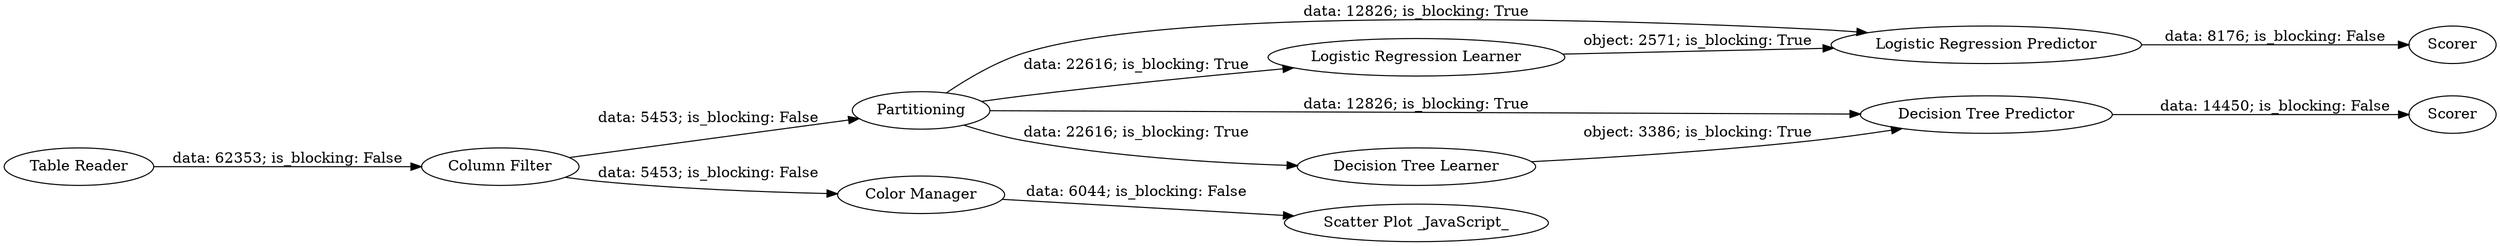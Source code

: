 digraph {
	"2158433973586367234_1" [label="Table Reader"]
	"2158433973586367234_6" [label=Partitioning]
	"2158433973586367234_2" [label="Color Manager"]
	"2158433973586367234_5" [label="Logistic Regression Learner"]
	"2158433973586367234_10" [label="Decision Tree Predictor"]
	"2158433973586367234_8" [label=Scorer]
	"2158433973586367234_11" [label=Scorer]
	"2158433973586367234_3" [label="Column Filter"]
	"2158433973586367234_9" [label="Decision Tree Learner"]
	"2158433973586367234_4" [label="Scatter Plot _JavaScript_"]
	"2158433973586367234_7" [label="Logistic Regression Predictor"]
	"2158433973586367234_6" -> "2158433973586367234_10" [label="data: 12826; is_blocking: True"]
	"2158433973586367234_3" -> "2158433973586367234_6" [label="data: 5453; is_blocking: False"]
	"2158433973586367234_5" -> "2158433973586367234_7" [label="object: 2571; is_blocking: True"]
	"2158433973586367234_9" -> "2158433973586367234_10" [label="object: 3386; is_blocking: True"]
	"2158433973586367234_6" -> "2158433973586367234_7" [label="data: 12826; is_blocking: True"]
	"2158433973586367234_6" -> "2158433973586367234_5" [label="data: 22616; is_blocking: True"]
	"2158433973586367234_6" -> "2158433973586367234_9" [label="data: 22616; is_blocking: True"]
	"2158433973586367234_3" -> "2158433973586367234_2" [label="data: 5453; is_blocking: False"]
	"2158433973586367234_1" -> "2158433973586367234_3" [label="data: 62353; is_blocking: False"]
	"2158433973586367234_10" -> "2158433973586367234_11" [label="data: 14450; is_blocking: False"]
	"2158433973586367234_7" -> "2158433973586367234_8" [label="data: 8176; is_blocking: False"]
	"2158433973586367234_2" -> "2158433973586367234_4" [label="data: 6044; is_blocking: False"]
	rankdir=LR
}
